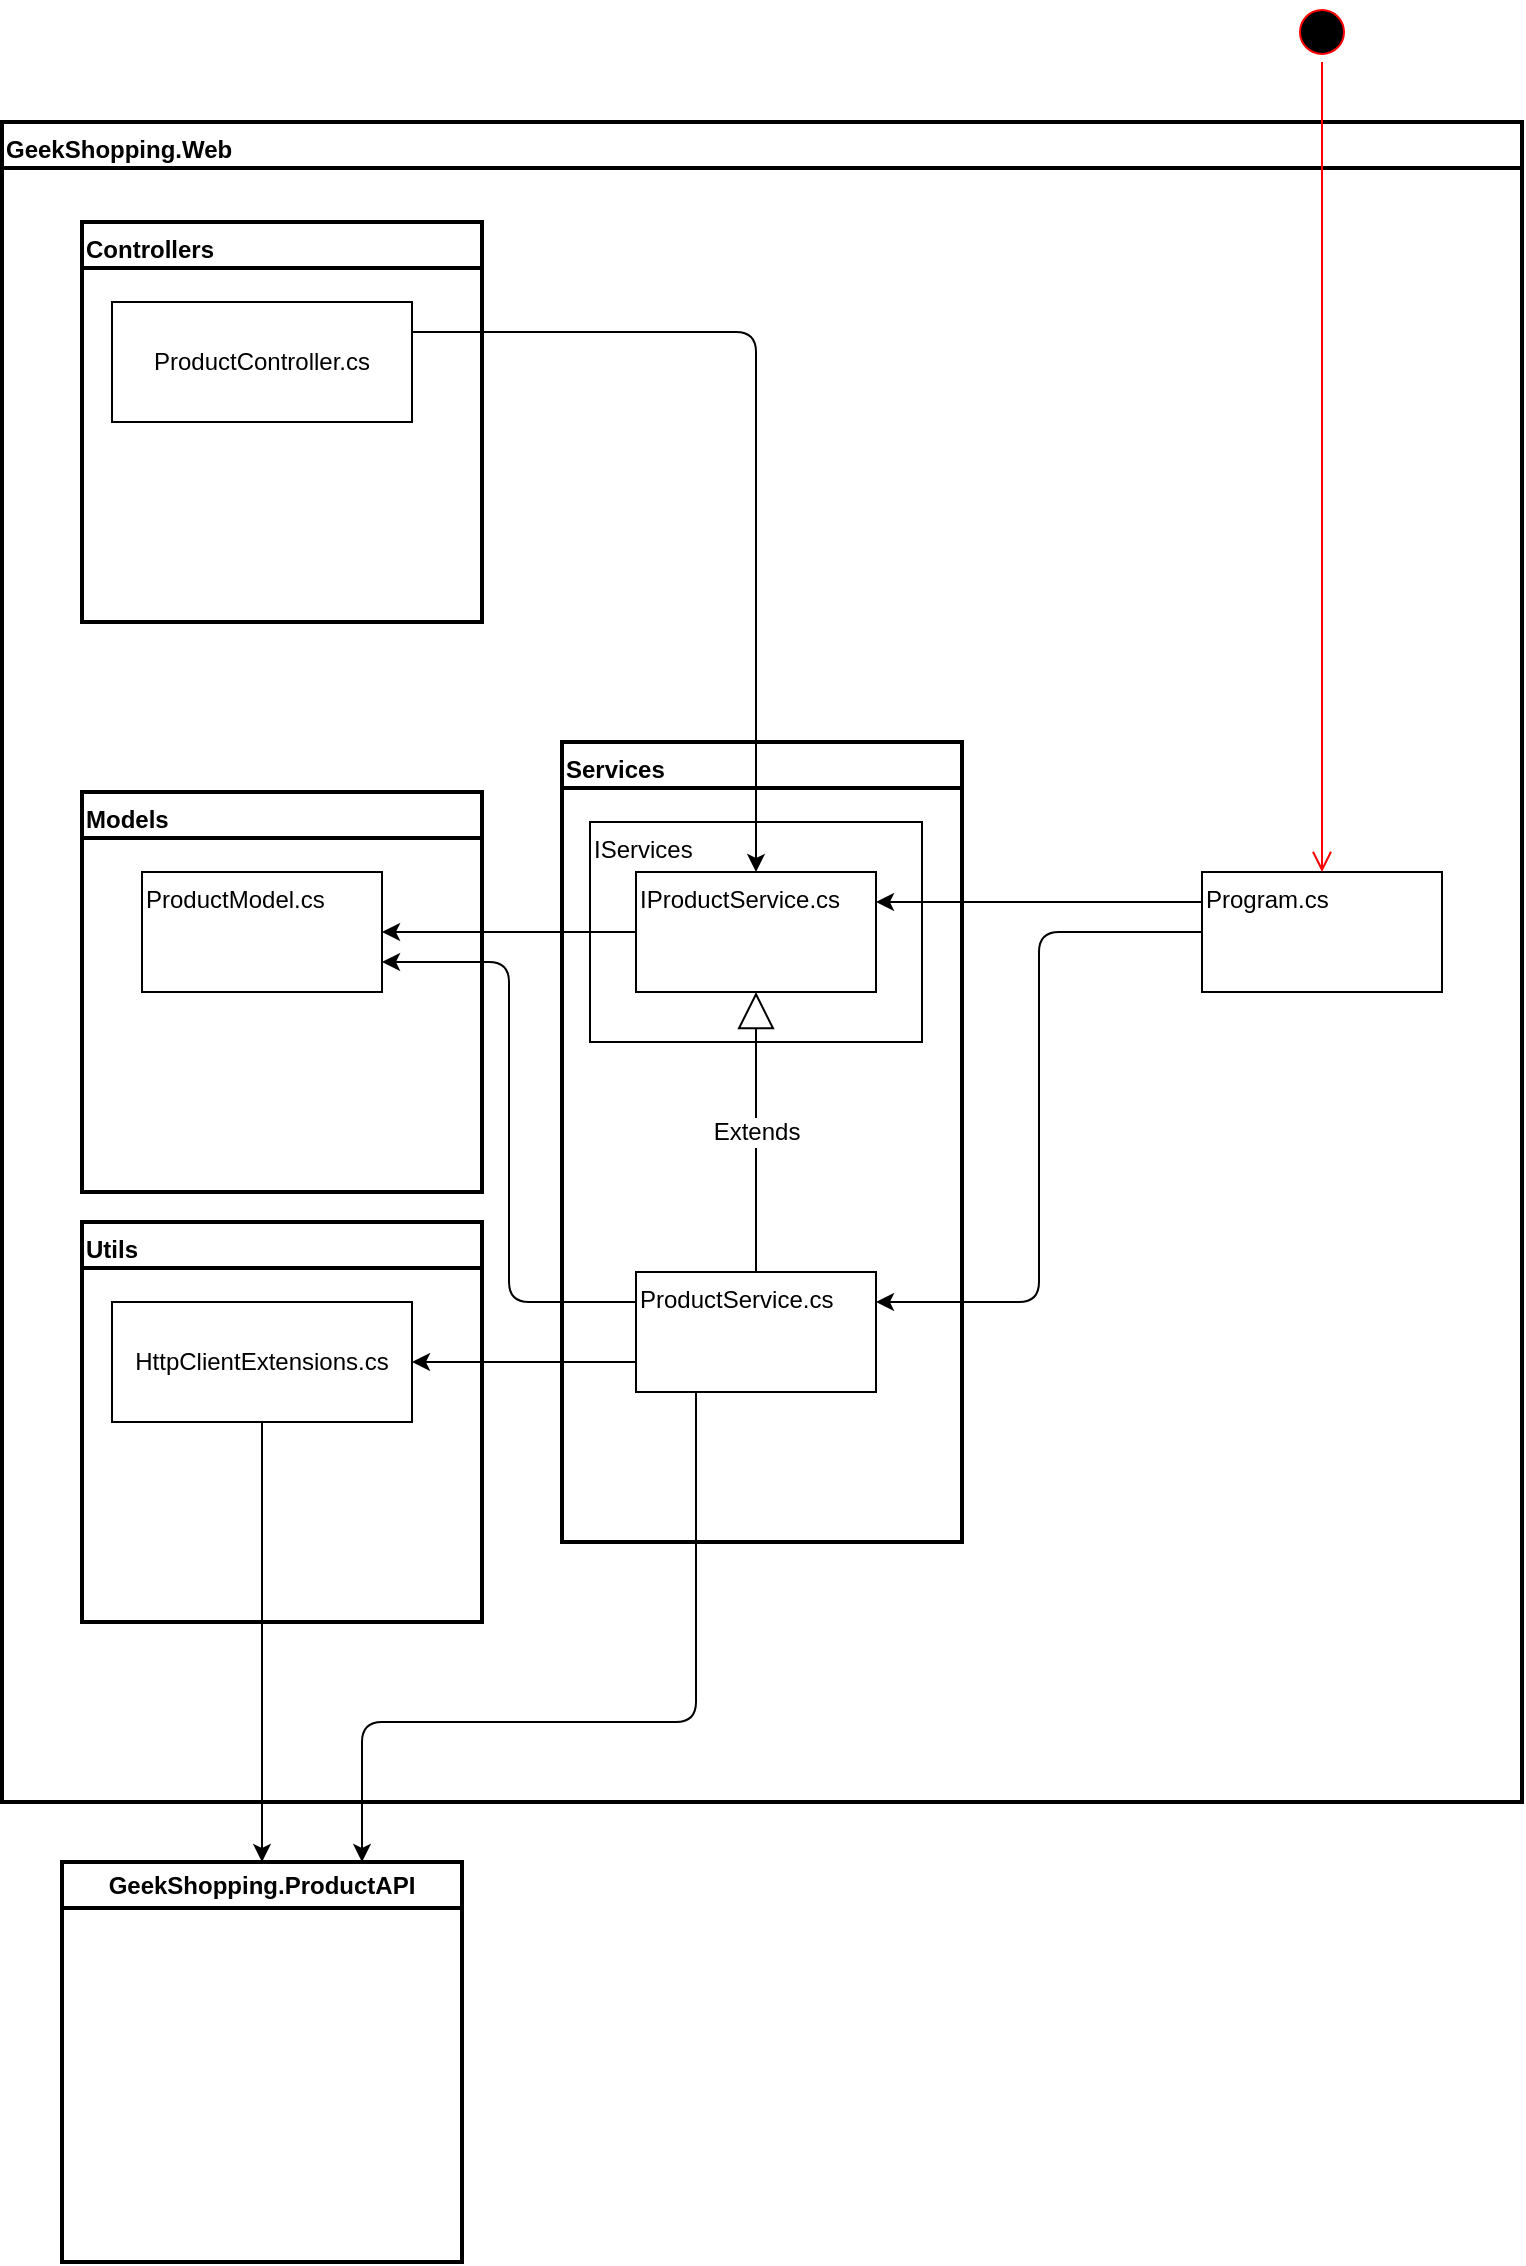 <mxfile version="20.7.4" type="device"><diagram id="arQZkCXfuEF4TYBi_Qfw" name="Página-1"><mxGraphModel dx="954" dy="589" grid="1" gridSize="10" guides="1" tooltips="1" connect="1" arrows="1" fold="1" page="1" pageScale="1" pageWidth="827" pageHeight="1169" math="0" shadow="0"><root><mxCell id="0"/><mxCell id="1" parent="0"/><mxCell id="0pjhjFqUlX913eE_c3d_-1" value="GeekShopping.Web" style="swimlane;whiteSpace=wrap;html=1;align=left;verticalAlign=top;strokeWidth=2;" parent="1" vertex="1"><mxGeometry x="40" y="80" width="760" height="840" as="geometry"/></mxCell><mxCell id="0pjhjFqUlX913eE_c3d_-2" value="Models" style="swimlane;whiteSpace=wrap;html=1;align=left;verticalAlign=top;strokeWidth=2;" parent="0pjhjFqUlX913eE_c3d_-1" vertex="1"><mxGeometry x="40" y="335" width="200" height="200" as="geometry"/></mxCell><mxCell id="0pjhjFqUlX913eE_c3d_-3" value="ProductModel.cs" style="rounded=0;whiteSpace=wrap;html=1;align=left;verticalAlign=top;" parent="0pjhjFqUlX913eE_c3d_-2" vertex="1"><mxGeometry x="30" y="40" width="120" height="60" as="geometry"/></mxCell><mxCell id="0pjhjFqUlX913eE_c3d_-4" value="Services" style="swimlane;whiteSpace=wrap;html=1;align=left;verticalAlign=top;strokeWidth=2;" parent="0pjhjFqUlX913eE_c3d_-1" vertex="1"><mxGeometry x="280" y="310" width="200" height="400" as="geometry"/></mxCell><mxCell id="0pjhjFqUlX913eE_c3d_-6" value="&lt;div style=&quot;&quot;&gt;&lt;span style=&quot;background-color: initial;&quot;&gt;IServices&lt;/span&gt;&lt;/div&gt;" style="rounded=0;whiteSpace=wrap;html=1;strokeColor=default;fontFamily=Helvetica;fontSize=12;fontColor=default;startSize=23;fillColor=default;align=left;verticalAlign=top;" parent="0pjhjFqUlX913eE_c3d_-4" vertex="1"><mxGeometry x="14" y="40" width="166" height="110" as="geometry"/></mxCell><mxCell id="0pjhjFqUlX913eE_c3d_-7" value="IProductService.cs" style="rounded=0;whiteSpace=wrap;html=1;strokeColor=default;fontFamily=Helvetica;fontSize=12;fontColor=default;startSize=23;fillColor=default;verticalAlign=top;align=left;" parent="0pjhjFqUlX913eE_c3d_-4" vertex="1"><mxGeometry x="37" y="65" width="120" height="60" as="geometry"/></mxCell><mxCell id="0pjhjFqUlX913eE_c3d_-13" value="ProductService.cs" style="rounded=0;whiteSpace=wrap;html=1;strokeColor=default;fontFamily=Helvetica;fontSize=12;fontColor=default;startSize=23;fillColor=default;align=left;verticalAlign=top;" parent="0pjhjFqUlX913eE_c3d_-4" vertex="1"><mxGeometry x="37" y="265" width="120" height="60" as="geometry"/></mxCell><mxCell id="0pjhjFqUlX913eE_c3d_-14" value="Extends" style="endArrow=block;endSize=16;endFill=0;html=1;rounded=1;fontFamily=Helvetica;fontSize=12;fontColor=default;exitX=0.5;exitY=0;exitDx=0;exitDy=0;" parent="0pjhjFqUlX913eE_c3d_-4" source="0pjhjFqUlX913eE_c3d_-13" target="0pjhjFqUlX913eE_c3d_-7" edge="1"><mxGeometry width="160" relative="1" as="geometry"><mxPoint x="-60" y="380" as="sourcePoint"/><mxPoint x="100" y="380" as="targetPoint"/></mxGeometry></mxCell><mxCell id="0pjhjFqUlX913eE_c3d_-9" value="Utils" style="swimlane;whiteSpace=wrap;html=1;rounded=0;strokeColor=default;fontFamily=Helvetica;fontSize=12;fontColor=default;startSize=23;fillColor=default;align=left;verticalAlign=top;strokeWidth=2;" parent="0pjhjFqUlX913eE_c3d_-1" vertex="1"><mxGeometry x="40" y="550" width="200" height="200" as="geometry"/></mxCell><mxCell id="0pjhjFqUlX913eE_c3d_-10" value="HttpClientExtensions.cs" style="rounded=0;whiteSpace=wrap;html=1;strokeColor=default;fontFamily=Helvetica;fontSize=12;fontColor=default;startSize=23;fillColor=default;" parent="0pjhjFqUlX913eE_c3d_-9" vertex="1"><mxGeometry x="15" y="40" width="150" height="60" as="geometry"/></mxCell><mxCell id="0pjhjFqUlX913eE_c3d_-15" style="edgeStyle=orthogonalEdgeStyle;rounded=1;orthogonalLoop=1;jettySize=auto;html=1;exitX=0;exitY=0.25;exitDx=0;exitDy=0;entryX=1;entryY=0.75;entryDx=0;entryDy=0;fontFamily=Helvetica;fontSize=12;fontColor=default;startSize=23;" parent="0pjhjFqUlX913eE_c3d_-1" source="0pjhjFqUlX913eE_c3d_-13" target="0pjhjFqUlX913eE_c3d_-3" edge="1"><mxGeometry relative="1" as="geometry"/></mxCell><mxCell id="0pjhjFqUlX913eE_c3d_-16" style="edgeStyle=orthogonalEdgeStyle;rounded=1;orthogonalLoop=1;jettySize=auto;html=1;exitX=0;exitY=0.75;exitDx=0;exitDy=0;entryX=1;entryY=0.5;entryDx=0;entryDy=0;fontFamily=Helvetica;fontSize=12;fontColor=default;startSize=23;" parent="0pjhjFqUlX913eE_c3d_-1" source="0pjhjFqUlX913eE_c3d_-13" target="0pjhjFqUlX913eE_c3d_-10" edge="1"><mxGeometry relative="1" as="geometry"/></mxCell><mxCell id="0pjhjFqUlX913eE_c3d_-8" style="edgeStyle=orthogonalEdgeStyle;rounded=1;orthogonalLoop=1;jettySize=auto;html=1;exitX=0;exitY=0.5;exitDx=0;exitDy=0;entryX=1;entryY=0.5;entryDx=0;entryDy=0;fontFamily=Helvetica;fontSize=12;fontColor=default;startSize=23;" parent="0pjhjFqUlX913eE_c3d_-1" source="0pjhjFqUlX913eE_c3d_-7" target="0pjhjFqUlX913eE_c3d_-3" edge="1"><mxGeometry relative="1" as="geometry"/></mxCell><mxCell id="0pjhjFqUlX913eE_c3d_-21" style="edgeStyle=orthogonalEdgeStyle;rounded=1;orthogonalLoop=1;jettySize=auto;html=1;exitX=0;exitY=0.25;exitDx=0;exitDy=0;entryX=1;entryY=0.25;entryDx=0;entryDy=0;fontFamily=Helvetica;fontSize=12;fontColor=default;startSize=23;" parent="0pjhjFqUlX913eE_c3d_-1" source="0pjhjFqUlX913eE_c3d_-20" target="0pjhjFqUlX913eE_c3d_-7" edge="1"><mxGeometry relative="1" as="geometry"/></mxCell><mxCell id="0pjhjFqUlX913eE_c3d_-22" style="edgeStyle=orthogonalEdgeStyle;rounded=1;orthogonalLoop=1;jettySize=auto;html=1;entryX=1;entryY=0.25;entryDx=0;entryDy=0;fontFamily=Helvetica;fontSize=12;fontColor=default;startSize=23;exitX=0;exitY=0.5;exitDx=0;exitDy=0;" parent="0pjhjFqUlX913eE_c3d_-1" source="0pjhjFqUlX913eE_c3d_-20" target="0pjhjFqUlX913eE_c3d_-13" edge="1"><mxGeometry relative="1" as="geometry"><mxPoint x="580" y="240" as="sourcePoint"/></mxGeometry></mxCell><mxCell id="0pjhjFqUlX913eE_c3d_-20" value="Program.cs" style="rounded=0;whiteSpace=wrap;html=1;strokeColor=default;fontFamily=Helvetica;fontSize=12;fontColor=default;startSize=23;fillColor=default;align=left;verticalAlign=top;" parent="0pjhjFqUlX913eE_c3d_-1" vertex="1"><mxGeometry x="600" y="375" width="120" height="60" as="geometry"/></mxCell><mxCell id="0pjhjFqUlX913eE_c3d_-23" value="Controllers" style="swimlane;whiteSpace=wrap;html=1;rounded=0;strokeColor=default;fontFamily=Helvetica;fontSize=12;fontColor=default;startSize=23;fillColor=default;align=left;verticalAlign=top;strokeWidth=2;" parent="0pjhjFqUlX913eE_c3d_-1" vertex="1"><mxGeometry x="40" y="50" width="200" height="200" as="geometry"/></mxCell><mxCell id="0pjhjFqUlX913eE_c3d_-24" value="ProductController.cs" style="rounded=0;whiteSpace=wrap;html=1;strokeColor=default;fontFamily=Helvetica;fontSize=12;fontColor=default;startSize=23;fillColor=default;" parent="0pjhjFqUlX913eE_c3d_-23" vertex="1"><mxGeometry x="15" y="40" width="150" height="60" as="geometry"/></mxCell><mxCell id="0pjhjFqUlX913eE_c3d_-25" style="edgeStyle=orthogonalEdgeStyle;rounded=1;orthogonalLoop=1;jettySize=auto;html=1;exitX=1;exitY=0.25;exitDx=0;exitDy=0;fontFamily=Helvetica;fontSize=12;fontColor=default;startSize=23;entryX=0.5;entryY=0;entryDx=0;entryDy=0;" parent="0pjhjFqUlX913eE_c3d_-1" source="0pjhjFqUlX913eE_c3d_-24" target="0pjhjFqUlX913eE_c3d_-7" edge="1"><mxGeometry relative="1" as="geometry"/></mxCell><mxCell id="0pjhjFqUlX913eE_c3d_-11" value="GeekShopping.ProductAPI" style="swimlane;whiteSpace=wrap;html=1;rounded=0;strokeColor=default;fontFamily=Helvetica;fontSize=12;fontColor=default;startSize=23;fillColor=default;strokeWidth=2;" parent="1" vertex="1"><mxGeometry x="70" y="950" width="200" height="200" as="geometry"/></mxCell><mxCell id="0pjhjFqUlX913eE_c3d_-12" style="edgeStyle=orthogonalEdgeStyle;rounded=1;orthogonalLoop=1;jettySize=auto;html=1;exitX=0.5;exitY=1;exitDx=0;exitDy=0;entryX=0.5;entryY=0;entryDx=0;entryDy=0;fontFamily=Helvetica;fontSize=12;fontColor=default;startSize=23;" parent="1" source="0pjhjFqUlX913eE_c3d_-10" target="0pjhjFqUlX913eE_c3d_-11" edge="1"><mxGeometry relative="1" as="geometry"/></mxCell><mxCell id="0pjhjFqUlX913eE_c3d_-17" style="edgeStyle=orthogonalEdgeStyle;rounded=1;orthogonalLoop=1;jettySize=auto;html=1;exitX=0.25;exitY=1;exitDx=0;exitDy=0;entryX=0.75;entryY=0;entryDx=0;entryDy=0;fontFamily=Helvetica;fontSize=12;fontColor=default;startSize=23;" parent="1" source="0pjhjFqUlX913eE_c3d_-13" target="0pjhjFqUlX913eE_c3d_-11" edge="1"><mxGeometry relative="1" as="geometry"><Array as="points"><mxPoint x="387" y="880"/><mxPoint x="220" y="880"/></Array></mxGeometry></mxCell><mxCell id="0pjhjFqUlX913eE_c3d_-18" value="" style="ellipse;html=1;shape=startState;fillColor=#000000;strokeColor=#ff0000;rounded=0;fontFamily=Helvetica;fontSize=12;fontColor=default;startSize=23;" parent="1" vertex="1"><mxGeometry x="685" y="20" width="30" height="30" as="geometry"/></mxCell><mxCell id="0pjhjFqUlX913eE_c3d_-19" value="" style="edgeStyle=orthogonalEdgeStyle;html=1;verticalAlign=bottom;endArrow=open;endSize=8;strokeColor=#ff0000;rounded=1;fontFamily=Helvetica;fontSize=12;fontColor=default;" parent="1" source="0pjhjFqUlX913eE_c3d_-18" target="0pjhjFqUlX913eE_c3d_-20" edge="1"><mxGeometry relative="1" as="geometry"><mxPoint x="685" y="130" as="targetPoint"/></mxGeometry></mxCell></root></mxGraphModel></diagram></mxfile>